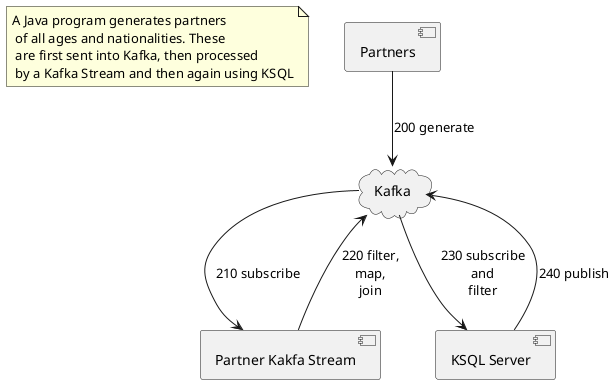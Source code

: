 @startuml

skinparam componentStyle uml2

note "A Java program generates partners \n of all ages and nationalities. These \n are first sent into Kafka, then processed \n by a Kafka Stream and then again using KSQL" as N

cloud Kafka

[Partners] --> [Kafka] : 200 generate
[Kafka] --> [Partner Kakfa Stream] : 210 subscribe
[Partner Kakfa Stream] --> [Kafka] : 220 filter,\nmap,\njoin
[Kafka] --> [KSQL Server] : 230 subscribe\nand\nfilter
[KSQL Server] --> [Kafka] : 240 publish

@enduml
